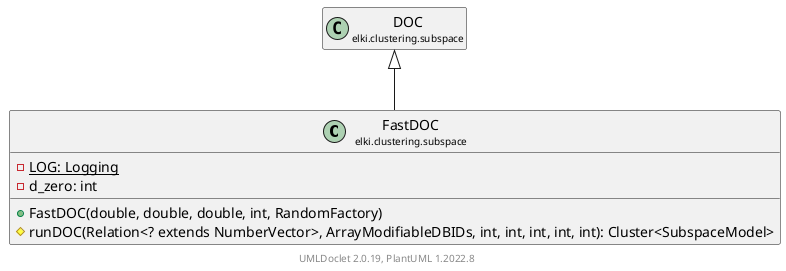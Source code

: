 @startuml
    remove .*\.(Instance|Par|Parameterizer|Factory)$
    set namespaceSeparator none
    hide empty fields
    hide empty methods

    class "<size:14>FastDOC\n<size:10>elki.clustering.subspace" as elki.clustering.subspace.FastDOC [[FastDOC.html]] {
        {static} -LOG: Logging
        -d_zero: int
        +FastDOC(double, double, double, int, RandomFactory)
        #runDOC(Relation<? extends NumberVector>, ArrayModifiableDBIDs, int, int, int, int, int): Cluster<SubspaceModel>
    }

    class "<size:14>DOC\n<size:10>elki.clustering.subspace" as elki.clustering.subspace.DOC [[DOC.html]]
    class "<size:14>FastDOC.Par\n<size:10>elki.clustering.subspace" as elki.clustering.subspace.FastDOC.Par [[FastDOC.Par.html]]

    elki.clustering.subspace.DOC <|-- elki.clustering.subspace.FastDOC
    elki.clustering.subspace.FastDOC +-- elki.clustering.subspace.FastDOC.Par

    center footer UMLDoclet 2.0.19, PlantUML 1.2022.8
@enduml
